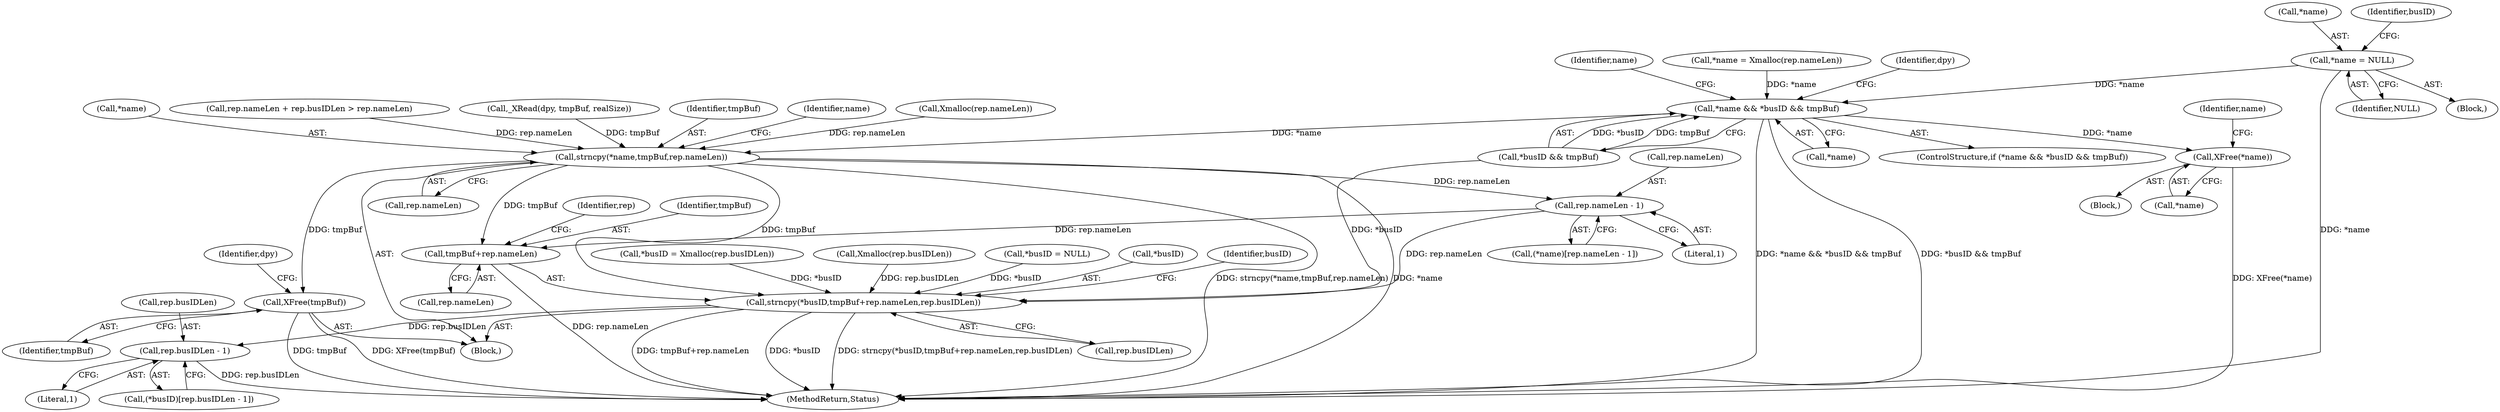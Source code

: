 digraph "0_libXvMC_2cd95e7da8367cccdcdd5c9b160012d1dec5cbdb@pointer" {
"1000133" [label="(Call,*name = NULL)"];
"1000352" [label="(Call,*name && *busID && tmpBuf)"];
"1000364" [label="(Call,strncpy(*name,tmpBuf,rep.nameLen))"];
"1000375" [label="(Call,rep.nameLen - 1)"];
"1000381" [label="(Call,strncpy(*busID,tmpBuf+rep.nameLen,rep.busIDLen))"];
"1000396" [label="(Call,rep.busIDLen - 1)"];
"1000384" [label="(Call,tmpBuf+rep.nameLen)"];
"1000402" [label="(Call,XFree(tmpBuf))"];
"1000406" [label="(Call,XFree(*name))"];
"1000374" [label="(Identifier,name)"];
"1000382" [label="(Call,*busID)"];
"1000403" [label="(Identifier,tmpBuf)"];
"1000340" [label="(Call,Xmalloc(rep.nameLen))"];
"1000397" [label="(Call,rep.busIDLen)"];
"1000352" [label="(Call,*name && *busID && tmpBuf)"];
"1000111" [label="(Block,)"];
"1000393" [label="(Call,(*busID)[rep.busIDLen - 1])"];
"1000384" [label="(Call,tmpBuf+rep.nameLen)"];
"1000386" [label="(Call,rep.nameLen)"];
"1000365" [label="(Call,*name)"];
"1000303" [label="(Call,rep.nameLen + rep.busIDLen > rep.nameLen)"];
"1000406" [label="(Call,XFree(*name))"];
"1000360" [label="(Call,_XRead(dpy, tmpBuf, realSize))"];
"1000376" [label="(Call,rep.nameLen)"];
"1000395" [label="(Identifier,busID)"];
"1000136" [label="(Identifier,NULL)"];
"1000402" [label="(Call,XFree(tmpBuf))"];
"1000367" [label="(Identifier,tmpBuf)"];
"1000407" [label="(Call,*name)"];
"1000364" [label="(Call,strncpy(*name,tmpBuf,rep.nameLen))"];
"1000134" [label="(Call,*name)"];
"1000396" [label="(Call,rep.busIDLen - 1)"];
"1000390" [label="(Identifier,rep)"];
"1000133" [label="(Call,*name = NULL)"];
"1000389" [label="(Call,rep.busIDLen)"];
"1000372" [label="(Call,(*name)[rep.nameLen - 1])"];
"1000381" [label="(Call,strncpy(*busID,tmpBuf+rep.nameLen,rep.busIDLen))"];
"1000385" [label="(Identifier,tmpBuf)"];
"1000411" [label="(Identifier,name)"];
"1000359" [label="(Block,)"];
"1000344" [label="(Call,*busID = Xmalloc(rep.busIDLen))"];
"1000375" [label="(Call,rep.nameLen - 1)"];
"1000408" [label="(Identifier,name)"];
"1000337" [label="(Call,*name = Xmalloc(rep.nameLen))"];
"1000347" [label="(Call,Xmalloc(rep.busIDLen))"];
"1000355" [label="(Call,*busID && tmpBuf)"];
"1000400" [label="(Literal,1)"];
"1000379" [label="(Literal,1)"];
"1000139" [label="(Identifier,busID)"];
"1000137" [label="(Call,*busID = NULL)"];
"1000353" [label="(Call,*name)"];
"1000434" [label="(Identifier,dpy)"];
"1000351" [label="(ControlStructure,if (*name && *busID && tmpBuf))"];
"1000361" [label="(Identifier,dpy)"];
"1000368" [label="(Call,rep.nameLen)"];
"1000476" [label="(MethodReturn,Status)"];
"1000405" [label="(Block,)"];
"1000133" -> "1000111"  [label="AST: "];
"1000133" -> "1000136"  [label="CFG: "];
"1000134" -> "1000133"  [label="AST: "];
"1000136" -> "1000133"  [label="AST: "];
"1000139" -> "1000133"  [label="CFG: "];
"1000133" -> "1000476"  [label="DDG: *name"];
"1000133" -> "1000352"  [label="DDG: *name"];
"1000352" -> "1000351"  [label="AST: "];
"1000352" -> "1000353"  [label="CFG: "];
"1000352" -> "1000355"  [label="CFG: "];
"1000353" -> "1000352"  [label="AST: "];
"1000355" -> "1000352"  [label="AST: "];
"1000361" -> "1000352"  [label="CFG: "];
"1000408" -> "1000352"  [label="CFG: "];
"1000352" -> "1000476"  [label="DDG: *name && *busID && tmpBuf"];
"1000352" -> "1000476"  [label="DDG: *busID && tmpBuf"];
"1000337" -> "1000352"  [label="DDG: *name"];
"1000355" -> "1000352"  [label="DDG: *busID"];
"1000355" -> "1000352"  [label="DDG: tmpBuf"];
"1000352" -> "1000364"  [label="DDG: *name"];
"1000352" -> "1000406"  [label="DDG: *name"];
"1000364" -> "1000359"  [label="AST: "];
"1000364" -> "1000368"  [label="CFG: "];
"1000365" -> "1000364"  [label="AST: "];
"1000367" -> "1000364"  [label="AST: "];
"1000368" -> "1000364"  [label="AST: "];
"1000374" -> "1000364"  [label="CFG: "];
"1000364" -> "1000476"  [label="DDG: *name"];
"1000364" -> "1000476"  [label="DDG: strncpy(*name,tmpBuf,rep.nameLen)"];
"1000360" -> "1000364"  [label="DDG: tmpBuf"];
"1000303" -> "1000364"  [label="DDG: rep.nameLen"];
"1000340" -> "1000364"  [label="DDG: rep.nameLen"];
"1000364" -> "1000375"  [label="DDG: rep.nameLen"];
"1000364" -> "1000381"  [label="DDG: tmpBuf"];
"1000364" -> "1000384"  [label="DDG: tmpBuf"];
"1000364" -> "1000402"  [label="DDG: tmpBuf"];
"1000375" -> "1000372"  [label="AST: "];
"1000375" -> "1000379"  [label="CFG: "];
"1000376" -> "1000375"  [label="AST: "];
"1000379" -> "1000375"  [label="AST: "];
"1000372" -> "1000375"  [label="CFG: "];
"1000375" -> "1000381"  [label="DDG: rep.nameLen"];
"1000375" -> "1000384"  [label="DDG: rep.nameLen"];
"1000381" -> "1000359"  [label="AST: "];
"1000381" -> "1000389"  [label="CFG: "];
"1000382" -> "1000381"  [label="AST: "];
"1000384" -> "1000381"  [label="AST: "];
"1000389" -> "1000381"  [label="AST: "];
"1000395" -> "1000381"  [label="CFG: "];
"1000381" -> "1000476"  [label="DDG: tmpBuf+rep.nameLen"];
"1000381" -> "1000476"  [label="DDG: *busID"];
"1000381" -> "1000476"  [label="DDG: strncpy(*busID,tmpBuf+rep.nameLen,rep.busIDLen)"];
"1000355" -> "1000381"  [label="DDG: *busID"];
"1000137" -> "1000381"  [label="DDG: *busID"];
"1000344" -> "1000381"  [label="DDG: *busID"];
"1000347" -> "1000381"  [label="DDG: rep.busIDLen"];
"1000381" -> "1000396"  [label="DDG: rep.busIDLen"];
"1000396" -> "1000393"  [label="AST: "];
"1000396" -> "1000400"  [label="CFG: "];
"1000397" -> "1000396"  [label="AST: "];
"1000400" -> "1000396"  [label="AST: "];
"1000393" -> "1000396"  [label="CFG: "];
"1000396" -> "1000476"  [label="DDG: rep.busIDLen"];
"1000384" -> "1000386"  [label="CFG: "];
"1000385" -> "1000384"  [label="AST: "];
"1000386" -> "1000384"  [label="AST: "];
"1000390" -> "1000384"  [label="CFG: "];
"1000384" -> "1000476"  [label="DDG: rep.nameLen"];
"1000402" -> "1000359"  [label="AST: "];
"1000402" -> "1000403"  [label="CFG: "];
"1000403" -> "1000402"  [label="AST: "];
"1000434" -> "1000402"  [label="CFG: "];
"1000402" -> "1000476"  [label="DDG: XFree(tmpBuf)"];
"1000402" -> "1000476"  [label="DDG: tmpBuf"];
"1000406" -> "1000405"  [label="AST: "];
"1000406" -> "1000407"  [label="CFG: "];
"1000407" -> "1000406"  [label="AST: "];
"1000411" -> "1000406"  [label="CFG: "];
"1000406" -> "1000476"  [label="DDG: XFree(*name)"];
}
